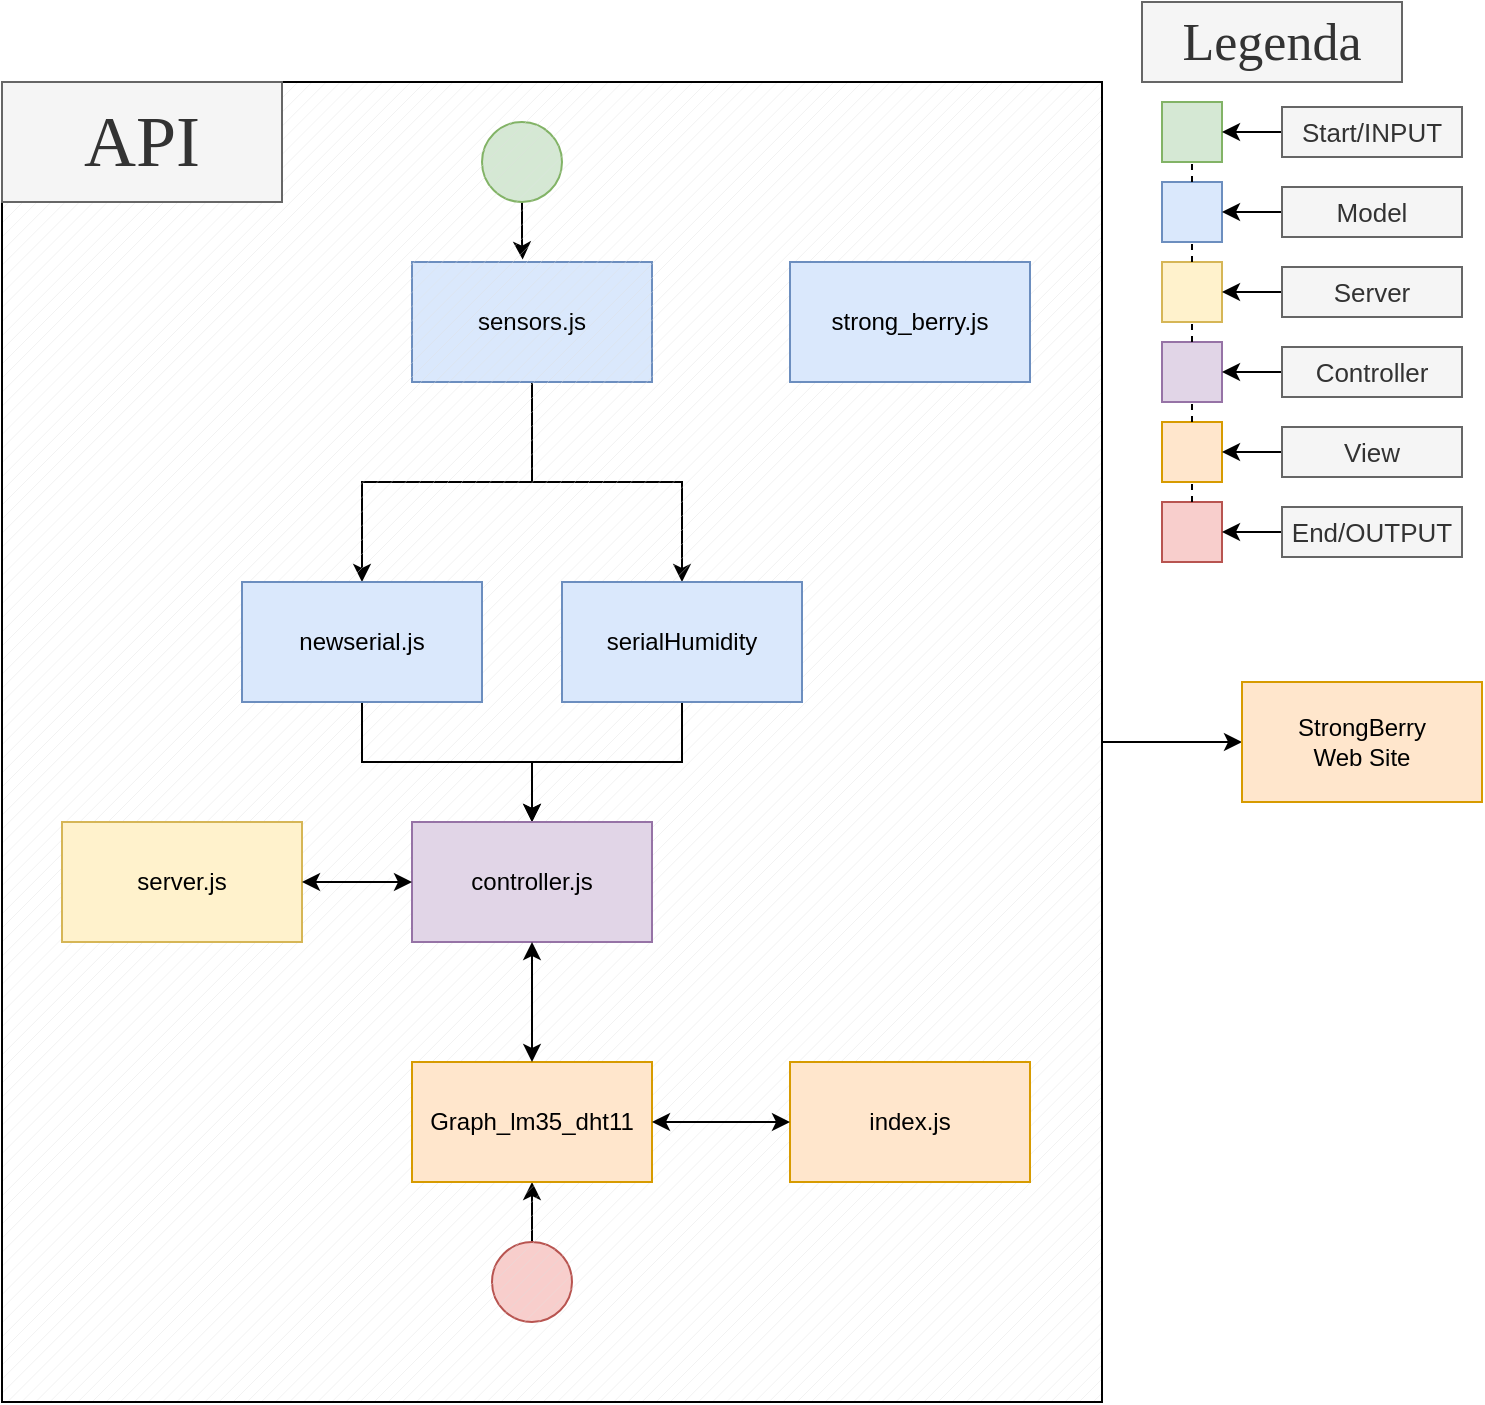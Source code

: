 <mxfile version="14.6.1" type="device"><diagram id="uRxEFtYLhU3Mx7hSSOWR" name="Page-1"><mxGraphModel dx="1099" dy="696" grid="1" gridSize="10" guides="1" tooltips="1" connect="1" arrows="1" fold="1" page="1" pageScale="1" pageWidth="827" pageHeight="1169" math="0" shadow="0"><root><mxCell id="0"/><mxCell id="1" parent="0"/><mxCell id="2UwlyKea8hSDKWllj19R-20" style="edgeStyle=orthogonalEdgeStyle;rounded=0;orthogonalLoop=1;jettySize=auto;html=1;entryX=0.5;entryY=0;entryDx=0;entryDy=0;" edge="1" parent="1" source="2UwlyKea8hSDKWllj19R-2" target="2UwlyKea8hSDKWllj19R-9"><mxGeometry relative="1" as="geometry"/></mxCell><mxCell id="2UwlyKea8hSDKWllj19R-21" style="edgeStyle=orthogonalEdgeStyle;rounded=0;orthogonalLoop=1;jettySize=auto;html=1;entryX=0.5;entryY=0;entryDx=0;entryDy=0;" edge="1" parent="1" source="2UwlyKea8hSDKWllj19R-2" target="2UwlyKea8hSDKWllj19R-10"><mxGeometry relative="1" as="geometry"/></mxCell><mxCell id="2UwlyKea8hSDKWllj19R-2" value="sensors.js" style="rounded=0;whiteSpace=wrap;html=1;fillColor=#dae8fc;strokeColor=#6c8ebf;" vertex="1" parent="1"><mxGeometry x="275" y="170" width="120" height="60" as="geometry"/></mxCell><mxCell id="2UwlyKea8hSDKWllj19R-30" style="edgeStyle=orthogonalEdgeStyle;rounded=0;orthogonalLoop=1;jettySize=auto;html=1;entryX=0.461;entryY=-0.02;entryDx=0;entryDy=0;entryPerimeter=0;" edge="1" parent="1" source="2UwlyKea8hSDKWllj19R-3" target="2UwlyKea8hSDKWllj19R-2"><mxGeometry relative="1" as="geometry"/></mxCell><mxCell id="2UwlyKea8hSDKWllj19R-3" value="" style="ellipse;whiteSpace=wrap;html=1;aspect=fixed;fillColor=#d5e8d4;strokeColor=#82b366;" vertex="1" parent="1"><mxGeometry x="310" y="100" width="40" height="40" as="geometry"/></mxCell><mxCell id="2UwlyKea8hSDKWllj19R-34" style="edgeStyle=orthogonalEdgeStyle;rounded=0;orthogonalLoop=1;jettySize=auto;html=1;entryX=0.5;entryY=1;entryDx=0;entryDy=0;" edge="1" parent="1" source="2UwlyKea8hSDKWllj19R-4" target="2UwlyKea8hSDKWllj19R-14"><mxGeometry relative="1" as="geometry"/></mxCell><mxCell id="2UwlyKea8hSDKWllj19R-4" value="" style="ellipse;whiteSpace=wrap;html=1;aspect=fixed;fillColor=#f8cecc;strokeColor=#b85450;" vertex="1" parent="1"><mxGeometry x="315" y="660" width="40" height="40" as="geometry"/></mxCell><mxCell id="2UwlyKea8hSDKWllj19R-36" style="edgeStyle=orthogonalEdgeStyle;rounded=0;orthogonalLoop=1;jettySize=auto;html=1;entryX=0;entryY=0.5;entryDx=0;entryDy=0;" edge="1" parent="1" source="2UwlyKea8hSDKWllj19R-6" target="2UwlyKea8hSDKWllj19R-35"><mxGeometry relative="1" as="geometry"/></mxCell><mxCell id="2UwlyKea8hSDKWllj19R-6" value="" style="verticalLabelPosition=bottom;verticalAlign=top;html=1;shape=mxgraph.basic.patternFillRect;fillStyle=diag;step=5;fillStrokeWidth=0.2;fillStrokeColor=#dddddd;fillColor=none;" vertex="1" parent="1"><mxGeometry x="70" y="80" width="550" height="660" as="geometry"/></mxCell><mxCell id="2UwlyKea8hSDKWllj19R-22" value="" style="edgeStyle=orthogonalEdgeStyle;rounded=0;orthogonalLoop=1;jettySize=auto;html=1;" edge="1" parent="1" source="2UwlyKea8hSDKWllj19R-9" target="2UwlyKea8hSDKWllj19R-15"><mxGeometry relative="1" as="geometry"/></mxCell><mxCell id="2UwlyKea8hSDKWllj19R-9" value="newserial.js" style="rounded=0;whiteSpace=wrap;html=1;fillColor=#dae8fc;strokeColor=#6c8ebf;" vertex="1" parent="1"><mxGeometry x="190" y="330" width="120" height="60" as="geometry"/></mxCell><mxCell id="2UwlyKea8hSDKWllj19R-23" value="" style="edgeStyle=orthogonalEdgeStyle;rounded=0;orthogonalLoop=1;jettySize=auto;html=1;" edge="1" parent="1" source="2UwlyKea8hSDKWllj19R-10" target="2UwlyKea8hSDKWllj19R-15"><mxGeometry relative="1" as="geometry"/></mxCell><mxCell id="2UwlyKea8hSDKWllj19R-10" value="serialHumidity" style="rounded=0;whiteSpace=wrap;html=1;fillColor=#dae8fc;strokeColor=#6c8ebf;" vertex="1" parent="1"><mxGeometry x="350" y="330" width="120" height="60" as="geometry"/></mxCell><mxCell id="2UwlyKea8hSDKWllj19R-11" value="strong_berry.js" style="rounded=0;whiteSpace=wrap;html=1;fillColor=#dae8fc;strokeColor=#6c8ebf;" vertex="1" parent="1"><mxGeometry x="464" y="170" width="120" height="60" as="geometry"/></mxCell><mxCell id="2UwlyKea8hSDKWllj19R-12" value="index.js" style="rounded=0;whiteSpace=wrap;html=1;fillColor=#ffe6cc;strokeColor=#d79b00;" vertex="1" parent="1"><mxGeometry x="464" y="570" width="120" height="60" as="geometry"/></mxCell><mxCell id="2UwlyKea8hSDKWllj19R-14" value="Graph_lm35_dht11" style="rounded=0;whiteSpace=wrap;html=1;fillColor=#ffe6cc;strokeColor=#d79b00;" vertex="1" parent="1"><mxGeometry x="275" y="570" width="120" height="60" as="geometry"/></mxCell><mxCell id="2UwlyKea8hSDKWllj19R-15" value="controller.js" style="rounded=0;whiteSpace=wrap;html=1;fillColor=#e1d5e7;strokeColor=#9673a6;" vertex="1" parent="1"><mxGeometry x="275" y="450" width="120" height="60" as="geometry"/></mxCell><mxCell id="2UwlyKea8hSDKWllj19R-16" value="server.js" style="rounded=0;whiteSpace=wrap;html=1;fillColor=#fff2cc;strokeColor=#d6b656;" vertex="1" parent="1"><mxGeometry x="100" y="450" width="120" height="60" as="geometry"/></mxCell><mxCell id="2UwlyKea8hSDKWllj19R-24" value="" style="endArrow=classic;startArrow=classic;html=1;entryX=0;entryY=0.5;entryDx=0;entryDy=0;exitX=1;exitY=0.5;exitDx=0;exitDy=0;" edge="1" parent="1" source="2UwlyKea8hSDKWllj19R-16" target="2UwlyKea8hSDKWllj19R-15"><mxGeometry width="50" height="50" relative="1" as="geometry"><mxPoint x="240" y="480" as="sourcePoint"/><mxPoint x="270" y="480" as="targetPoint"/></mxGeometry></mxCell><mxCell id="2UwlyKea8hSDKWllj19R-25" value="" style="endArrow=classic;startArrow=classic;html=1;entryX=0.5;entryY=1;entryDx=0;entryDy=0;exitX=0.5;exitY=0;exitDx=0;exitDy=0;" edge="1" parent="1" source="2UwlyKea8hSDKWllj19R-14" target="2UwlyKea8hSDKWllj19R-15"><mxGeometry width="50" height="50" relative="1" as="geometry"><mxPoint x="334.66" y="560" as="sourcePoint"/><mxPoint x="335" y="520" as="targetPoint"/></mxGeometry></mxCell><mxCell id="2UwlyKea8hSDKWllj19R-26" value="" style="endArrow=classic;startArrow=classic;html=1;exitX=1;exitY=0.5;exitDx=0;exitDy=0;entryX=0;entryY=0.5;entryDx=0;entryDy=0;" edge="1" parent="1" source="2UwlyKea8hSDKWllj19R-14" target="2UwlyKea8hSDKWllj19R-12"><mxGeometry width="50" height="50" relative="1" as="geometry"><mxPoint x="410" y="600" as="sourcePoint"/><mxPoint x="460" y="550" as="targetPoint"/></mxGeometry></mxCell><mxCell id="2UwlyKea8hSDKWllj19R-35" value="StrongBerry&lt;br&gt;Web Site" style="rounded=0;whiteSpace=wrap;html=1;fillColor=#ffe6cc;strokeColor=#d79b00;" vertex="1" parent="1"><mxGeometry x="690" y="380" width="120" height="60" as="geometry"/></mxCell><mxCell id="2UwlyKea8hSDKWllj19R-37" value="&lt;font style=&quot;font-size: 36px&quot; face=&quot;Times New Roman&quot;&gt;API&lt;/font&gt;" style="text;html=1;strokeColor=#666666;fillColor=#f5f5f5;align=center;verticalAlign=middle;whiteSpace=wrap;rounded=0;fontColor=#333333;" vertex="1" parent="1"><mxGeometry x="70" y="80" width="140" height="60" as="geometry"/></mxCell><mxCell id="2UwlyKea8hSDKWllj19R-38" value="" style="whiteSpace=wrap;html=1;aspect=fixed;fillColor=#d5e8d4;strokeColor=#82b366;" vertex="1" parent="1"><mxGeometry x="650" y="90" width="30" height="30" as="geometry"/></mxCell><mxCell id="2UwlyKea8hSDKWllj19R-39" value="" style="whiteSpace=wrap;html=1;aspect=fixed;fillColor=#f8cecc;strokeColor=#b85450;" vertex="1" parent="1"><mxGeometry x="650" y="290" width="30" height="30" as="geometry"/></mxCell><mxCell id="2UwlyKea8hSDKWllj19R-40" value="" style="whiteSpace=wrap;html=1;aspect=fixed;fillColor=#dae8fc;strokeColor=#6c8ebf;" vertex="1" parent="1"><mxGeometry x="650" y="130" width="30" height="30" as="geometry"/></mxCell><mxCell id="2UwlyKea8hSDKWllj19R-41" value="" style="whiteSpace=wrap;html=1;aspect=fixed;fillColor=#ffe6cc;strokeColor=#d79b00;" vertex="1" parent="1"><mxGeometry x="650" y="250" width="30" height="30" as="geometry"/></mxCell><mxCell id="2UwlyKea8hSDKWllj19R-42" value="" style="whiteSpace=wrap;html=1;aspect=fixed;fillColor=#fff2cc;strokeColor=#d6b656;" vertex="1" parent="1"><mxGeometry x="650" y="170" width="30" height="30" as="geometry"/></mxCell><mxCell id="2UwlyKea8hSDKWllj19R-43" value="&lt;font style=&quot;font-size: 26px&quot; face=&quot;Times New Roman&quot;&gt;Legenda&lt;/font&gt;" style="text;html=1;strokeColor=#666666;fillColor=#f5f5f5;align=center;verticalAlign=middle;whiteSpace=wrap;rounded=0;fontColor=#333333;" vertex="1" parent="1"><mxGeometry x="640" y="40" width="130" height="40" as="geometry"/></mxCell><mxCell id="2UwlyKea8hSDKWllj19R-47" style="edgeStyle=orthogonalEdgeStyle;rounded=0;orthogonalLoop=1;jettySize=auto;html=1;entryX=1;entryY=0.5;entryDx=0;entryDy=0;" edge="1" parent="1" source="2UwlyKea8hSDKWllj19R-44" target="2UwlyKea8hSDKWllj19R-38"><mxGeometry relative="1" as="geometry"/></mxCell><mxCell id="2UwlyKea8hSDKWllj19R-44" value="&lt;font style=&quot;font-size: 13px&quot;&gt;Start/INPUT&lt;/font&gt;" style="text;html=1;align=center;verticalAlign=middle;whiteSpace=wrap;rounded=0;fillColor=#f5f5f5;strokeColor=#666666;fontColor=#333333;" vertex="1" parent="1"><mxGeometry x="710" y="92.5" width="90" height="25" as="geometry"/></mxCell><mxCell id="2UwlyKea8hSDKWllj19R-52" style="edgeStyle=orthogonalEdgeStyle;rounded=0;orthogonalLoop=1;jettySize=auto;html=1;entryX=1;entryY=0.5;entryDx=0;entryDy=0;" edge="1" parent="1" source="2UwlyKea8hSDKWllj19R-48" target="2UwlyKea8hSDKWllj19R-39"><mxGeometry relative="1" as="geometry"/></mxCell><mxCell id="2UwlyKea8hSDKWllj19R-48" value="&lt;span style=&quot;font-size: 13px&quot;&gt;End/OUTPUT&lt;/span&gt;" style="text;html=1;align=center;verticalAlign=middle;whiteSpace=wrap;rounded=0;fillColor=#f5f5f5;strokeColor=#666666;fontColor=#333333;" vertex="1" parent="1"><mxGeometry x="710" y="292.5" width="90" height="25" as="geometry"/></mxCell><mxCell id="2UwlyKea8hSDKWllj19R-53" style="edgeStyle=orthogonalEdgeStyle;rounded=0;orthogonalLoop=1;jettySize=auto;html=1;entryX=1;entryY=0.5;entryDx=0;entryDy=0;" edge="1" parent="1" source="2UwlyKea8hSDKWllj19R-49" target="2UwlyKea8hSDKWllj19R-40"><mxGeometry relative="1" as="geometry"/></mxCell><mxCell id="2UwlyKea8hSDKWllj19R-49" value="&lt;font style=&quot;font-size: 13px&quot;&gt;Model&lt;/font&gt;" style="text;html=1;align=center;verticalAlign=middle;whiteSpace=wrap;rounded=0;fillColor=#f5f5f5;strokeColor=#666666;fontColor=#333333;" vertex="1" parent="1"><mxGeometry x="710" y="132.5" width="90" height="25" as="geometry"/></mxCell><mxCell id="2UwlyKea8hSDKWllj19R-54" style="edgeStyle=orthogonalEdgeStyle;rounded=0;orthogonalLoop=1;jettySize=auto;html=1;entryX=1;entryY=0.5;entryDx=0;entryDy=0;" edge="1" parent="1" source="2UwlyKea8hSDKWllj19R-50" target="2UwlyKea8hSDKWllj19R-42"><mxGeometry relative="1" as="geometry"/></mxCell><mxCell id="2UwlyKea8hSDKWllj19R-50" value="&lt;font style=&quot;font-size: 13px&quot;&gt;Server&lt;/font&gt;" style="text;html=1;align=center;verticalAlign=middle;whiteSpace=wrap;rounded=0;fillColor=#f5f5f5;strokeColor=#666666;fontColor=#333333;" vertex="1" parent="1"><mxGeometry x="710" y="172.5" width="90" height="25" as="geometry"/></mxCell><mxCell id="2UwlyKea8hSDKWllj19R-55" style="edgeStyle=orthogonalEdgeStyle;rounded=0;orthogonalLoop=1;jettySize=auto;html=1;entryX=1;entryY=0.5;entryDx=0;entryDy=0;" edge="1" parent="1" source="2UwlyKea8hSDKWllj19R-51" target="2UwlyKea8hSDKWllj19R-41"><mxGeometry relative="1" as="geometry"/></mxCell><mxCell id="2UwlyKea8hSDKWllj19R-51" value="&lt;font style=&quot;font-size: 13px&quot;&gt;View&lt;/font&gt;" style="text;html=1;align=center;verticalAlign=middle;whiteSpace=wrap;rounded=0;fillColor=#f5f5f5;strokeColor=#666666;fontColor=#333333;" vertex="1" parent="1"><mxGeometry x="710" y="252.5" width="90" height="25" as="geometry"/></mxCell><mxCell id="2UwlyKea8hSDKWllj19R-57" value="" style="whiteSpace=wrap;html=1;aspect=fixed;fillColor=#e1d5e7;strokeColor=#9673a6;" vertex="1" parent="1"><mxGeometry x="650" y="210" width="30" height="30" as="geometry"/></mxCell><mxCell id="2UwlyKea8hSDKWllj19R-58" style="edgeStyle=orthogonalEdgeStyle;rounded=0;orthogonalLoop=1;jettySize=auto;html=1;entryX=1;entryY=0.5;entryDx=0;entryDy=0;" edge="1" parent="1" source="2UwlyKea8hSDKWllj19R-59" target="2UwlyKea8hSDKWllj19R-57"><mxGeometry relative="1" as="geometry"/></mxCell><mxCell id="2UwlyKea8hSDKWllj19R-59" value="&lt;font style=&quot;font-size: 13px&quot;&gt;Controller&lt;/font&gt;" style="text;html=1;align=center;verticalAlign=middle;whiteSpace=wrap;rounded=0;fillColor=#f5f5f5;strokeColor=#666666;fontColor=#333333;" vertex="1" parent="1"><mxGeometry x="710" y="212.5" width="90" height="25" as="geometry"/></mxCell><mxCell id="2UwlyKea8hSDKWllj19R-62" value="" style="endArrow=none;dashed=1;html=1;entryX=0.5;entryY=1;entryDx=0;entryDy=0;exitX=0.5;exitY=0;exitDx=0;exitDy=0;" edge="1" parent="1" source="2UwlyKea8hSDKWllj19R-40" target="2UwlyKea8hSDKWllj19R-38"><mxGeometry width="50" height="50" relative="1" as="geometry"><mxPoint x="584" y="212.5" as="sourcePoint"/><mxPoint x="634" y="162.5" as="targetPoint"/></mxGeometry></mxCell><mxCell id="2UwlyKea8hSDKWllj19R-63" value="" style="endArrow=none;dashed=1;html=1;entryX=0.5;entryY=1;entryDx=0;entryDy=0;exitX=0.5;exitY=0;exitDx=0;exitDy=0;" edge="1" parent="1" source="2UwlyKea8hSDKWllj19R-42" target="2UwlyKea8hSDKWllj19R-40"><mxGeometry width="50" height="50" relative="1" as="geometry"><mxPoint x="490" y="410" as="sourcePoint"/><mxPoint x="540" y="360" as="targetPoint"/></mxGeometry></mxCell><mxCell id="2UwlyKea8hSDKWllj19R-64" value="" style="endArrow=none;dashed=1;html=1;entryX=0.5;entryY=1;entryDx=0;entryDy=0;exitX=0.5;exitY=0;exitDx=0;exitDy=0;" edge="1" parent="1" source="2UwlyKea8hSDKWllj19R-57" target="2UwlyKea8hSDKWllj19R-42"><mxGeometry width="50" height="50" relative="1" as="geometry"><mxPoint x="490" y="410" as="sourcePoint"/><mxPoint x="540" y="360" as="targetPoint"/></mxGeometry></mxCell><mxCell id="2UwlyKea8hSDKWllj19R-65" value="" style="endArrow=none;dashed=1;html=1;entryX=0.5;entryY=1;entryDx=0;entryDy=0;exitX=0.5;exitY=0;exitDx=0;exitDy=0;" edge="1" parent="1" source="2UwlyKea8hSDKWllj19R-41" target="2UwlyKea8hSDKWllj19R-57"><mxGeometry width="50" height="50" relative="1" as="geometry"><mxPoint x="490" y="410" as="sourcePoint"/><mxPoint x="540" y="360" as="targetPoint"/></mxGeometry></mxCell><mxCell id="2UwlyKea8hSDKWllj19R-66" value="" style="endArrow=none;dashed=1;html=1;entryX=0.5;entryY=1;entryDx=0;entryDy=0;exitX=0.5;exitY=0;exitDx=0;exitDy=0;" edge="1" parent="1" source="2UwlyKea8hSDKWllj19R-39" target="2UwlyKea8hSDKWllj19R-41"><mxGeometry width="50" height="50" relative="1" as="geometry"><mxPoint x="490" y="410" as="sourcePoint"/><mxPoint x="540" y="360" as="targetPoint"/></mxGeometry></mxCell></root></mxGraphModel></diagram></mxfile>